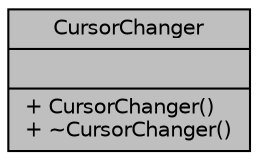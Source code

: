 digraph "CursorChanger"
{
  edge [fontname="Helvetica",fontsize="10",labelfontname="Helvetica",labelfontsize="10"];
  node [fontname="Helvetica",fontsize="10",shape=record];
  Node1 [label="{CursorChanger\n||+ CursorChanger()\l+ ~CursorChanger()\l}",height=0.2,width=0.4,color="black", fillcolor="grey75", style="filled", fontcolor="black"];
}
